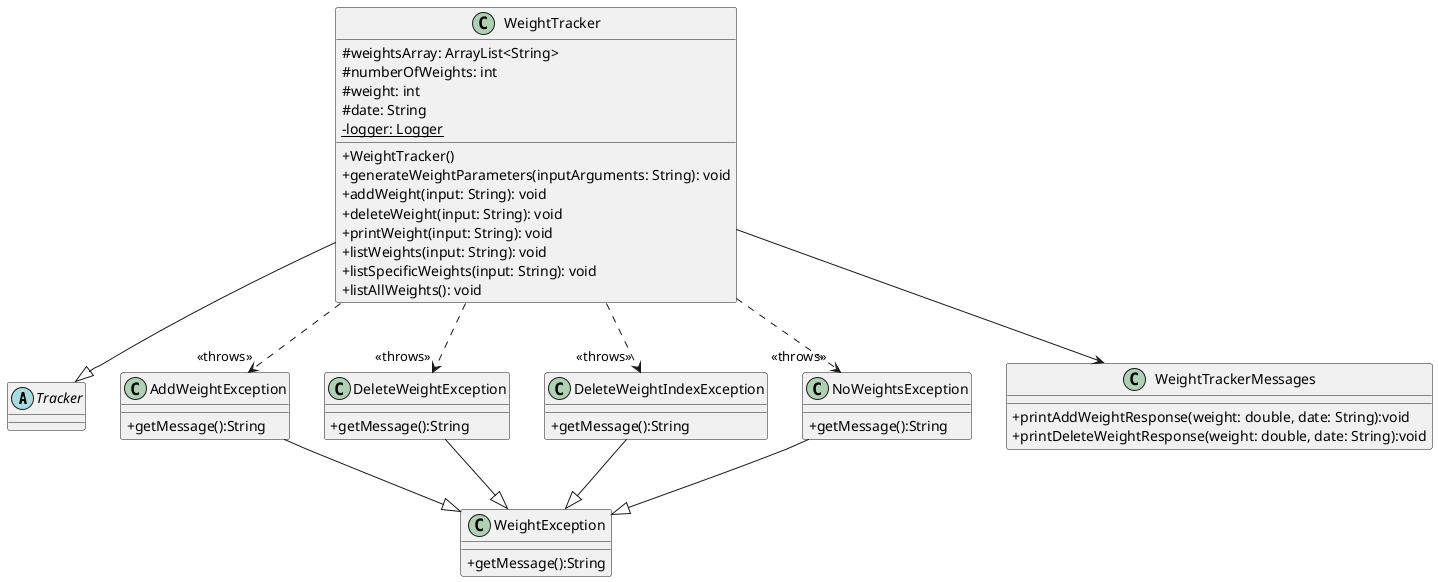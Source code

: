 @startuml
'https://plantuml.com/class-diagram
skinparam classAttributeIconSize 0

abstract class Tracker {
}

class WeightTracker {
#weightsArray: ArrayList<String>
#numberOfWeights: int
#weight: int
#date: String
- {static} logger: Logger
+WeightTracker()
+generateWeightParameters(inputArguments: String): void
+addWeight(input: String): void
+deleteWeight(input: String): void
+printWeight(input: String): void
+listWeights(input: String): void
+listSpecificWeights(input: String): void
+listAllWeights(): void
}

class AddWeightException {
+getMessage():String
}
class DeleteWeightException {
+getMessage():String
}
class DeleteWeightIndexException {
+getMessage():String
}
class NoWeightsException {
+getMessage():String
}
class WeightException {
+getMessage():String
}
class WeightTrackerMessages {
+printAddWeightResponse(weight: double, date: String):void
+printDeleteWeightResponse(weight: double, date: String):void
}
WeightTracker --> WeightTrackerMessages
WeightTracker ..> "<<throws>>" AddWeightException
WeightTracker ..> "<<throws>>" DeleteWeightException
WeightTracker ..> "<<throws>>" DeleteWeightIndexException
WeightTracker ..> "<<throws>>" NoWeightsException
WeightTracker --|>  Tracker
AddWeightException --|>  WeightException
DeleteWeightException --|>  WeightException
DeleteWeightIndexException --|>  WeightException
NoWeightsException --|>  WeightException

@enduml